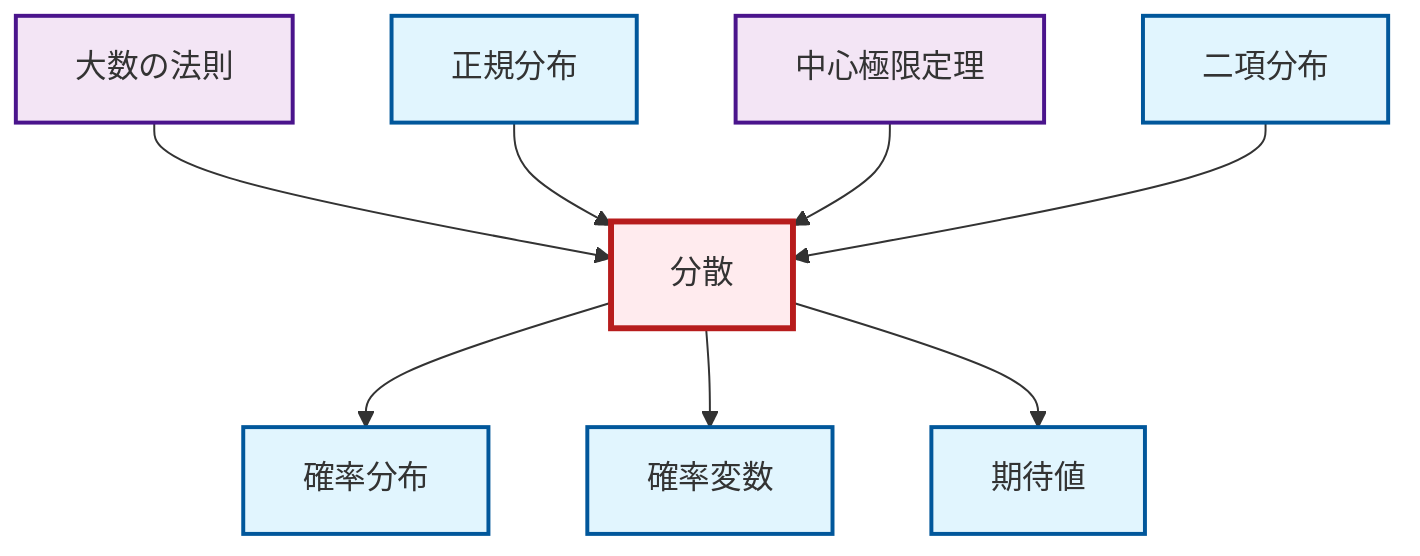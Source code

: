 graph TD
    classDef definition fill:#e1f5fe,stroke:#01579b,stroke-width:2px
    classDef theorem fill:#f3e5f5,stroke:#4a148c,stroke-width:2px
    classDef axiom fill:#fff3e0,stroke:#e65100,stroke-width:2px
    classDef example fill:#e8f5e9,stroke:#1b5e20,stroke-width:2px
    classDef current fill:#ffebee,stroke:#b71c1c,stroke-width:3px
    def-normal-distribution["正規分布"]:::definition
    thm-law-of-large-numbers["大数の法則"]:::theorem
    thm-central-limit["中心極限定理"]:::theorem
    def-random-variable["確率変数"]:::definition
    def-probability-distribution["確率分布"]:::definition
    def-variance["分散"]:::definition
    def-binomial-distribution["二項分布"]:::definition
    def-expectation["期待値"]:::definition
    thm-law-of-large-numbers --> def-variance
    def-variance --> def-probability-distribution
    def-normal-distribution --> def-variance
    def-variance --> def-random-variable
    def-variance --> def-expectation
    thm-central-limit --> def-variance
    def-binomial-distribution --> def-variance
    class def-variance current